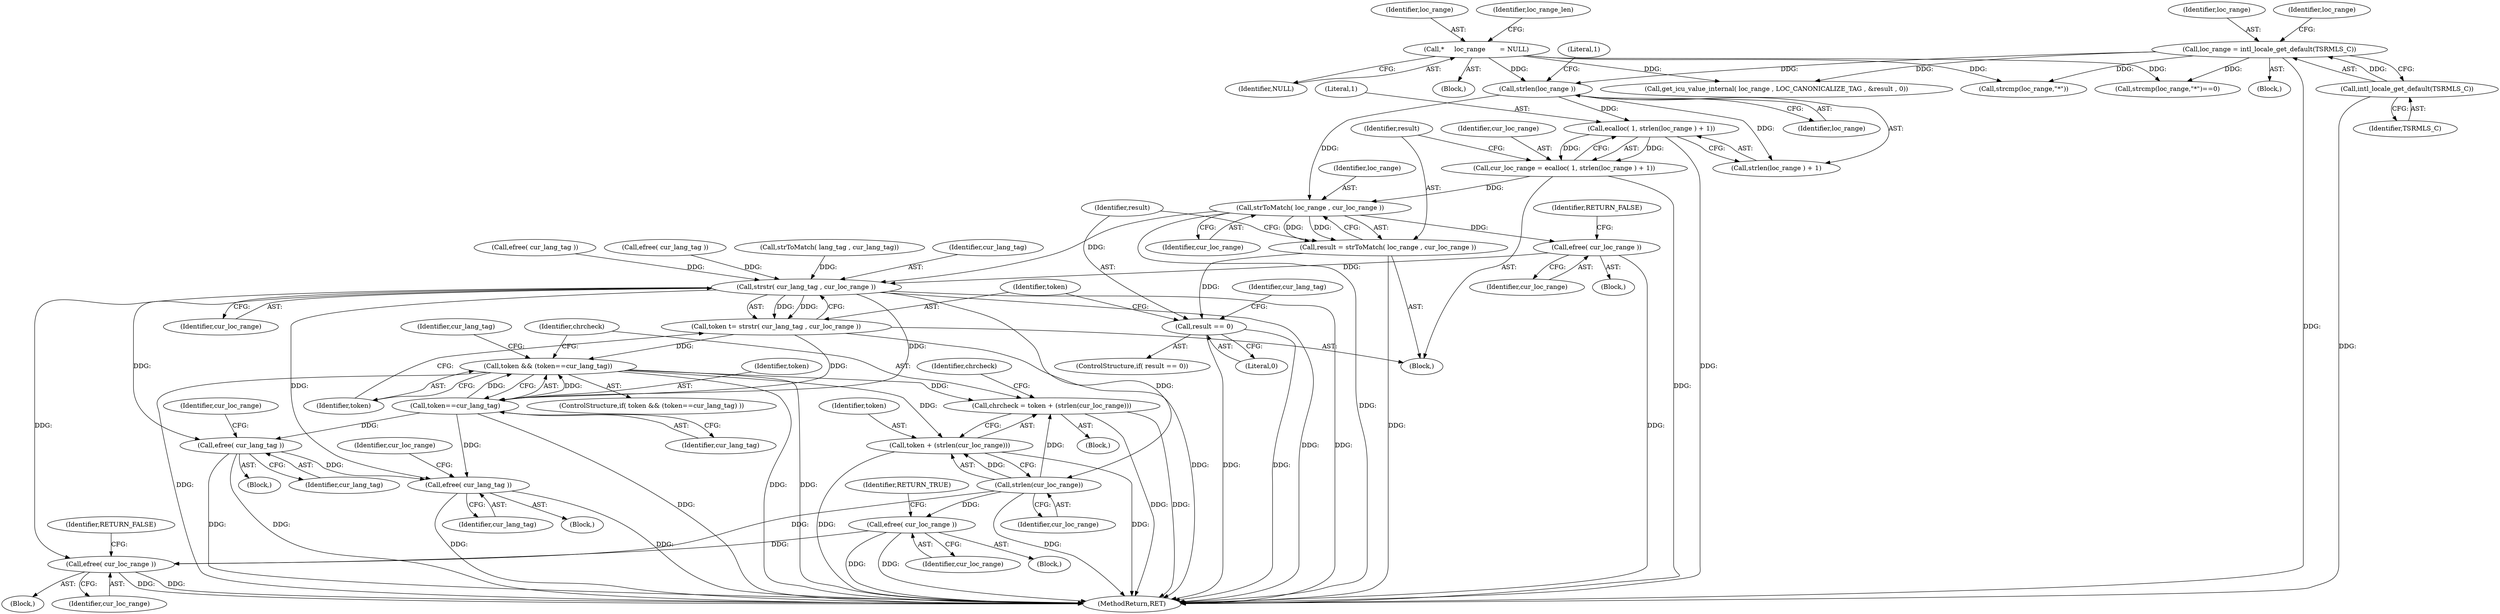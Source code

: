 digraph "0_php-src_97eff7eb57fc2320c267a949cffd622c38712484?w=1_10@API" {
"1000361" [label="(Call,ecalloc( 1, strlen(loc_range ) + 1))"];
"1000364" [label="(Call,strlen(loc_range ))"];
"1000124" [label="(Call,*     loc_range       = NULL)"];
"1000174" [label="(Call,loc_range = intl_locale_get_default(TSRMLS_C))"];
"1000176" [label="(Call,intl_locale_get_default(TSRMLS_C))"];
"1000359" [label="(Call,cur_loc_range = ecalloc( 1, strlen(loc_range ) + 1))"];
"1000369" [label="(Call,strToMatch( loc_range , cur_loc_range ))"];
"1000367" [label="(Call,result = strToMatch( loc_range , cur_loc_range ))"];
"1000373" [label="(Call,result == 0)"];
"1000379" [label="(Call,efree( cur_loc_range ))"];
"1000384" [label="(Call,strstr( cur_lang_tag , cur_loc_range ))"];
"1000382" [label="(Call,token \t= strstr( cur_lang_tag , cur_loc_range ))"];
"1000388" [label="(Call,token && (token==cur_lang_tag))"];
"1000394" [label="(Call,chrcheck = token + (strlen(cur_loc_range)))"];
"1000396" [label="(Call,token + (strlen(cur_loc_range)))"];
"1000390" [label="(Call,token==cur_lang_tag)"];
"1000412" [label="(Call,efree( cur_lang_tag ))"];
"1000423" [label="(Call,efree( cur_lang_tag ))"];
"1000398" [label="(Call,strlen(cur_loc_range))"];
"1000417" [label="(Call,efree( cur_loc_range ))"];
"1000428" [label="(Call,efree( cur_loc_range ))"];
"1000394" [label="(Call,chrcheck = token + (strlen(cur_loc_range)))"];
"1000174" [label="(Call,loc_range = intl_locale_get_default(TSRMLS_C))"];
"1000377" [label="(Call,efree( cur_lang_tag ))"];
"1000392" [label="(Identifier,cur_lang_tag)"];
"1000382" [label="(Call,token \t= strstr( cur_lang_tag , cur_loc_range ))"];
"1000397" [label="(Identifier,token)"];
"1000424" [label="(Identifier,cur_lang_tag)"];
"1000418" [label="(Identifier,cur_loc_range)"];
"1000419" [label="(Identifier,RETURN_TRUE)"];
"1000431" [label="(MethodReturn,RET)"];
"1000175" [label="(Identifier,loc_range)"];
"1000126" [label="(Identifier,NULL)"];
"1000369" [label="(Call,strToMatch( loc_range , cur_loc_range ))"];
"1000412" [label="(Call,efree( cur_lang_tag ))"];
"1000387" [label="(ControlStructure,if( token && (token==cur_lang_tag) ))"];
"1000416" [label="(Block,)"];
"1000384" [label="(Call,strstr( cur_lang_tag , cur_loc_range ))"];
"1000373" [label="(Call,result == 0)"];
"1000422" [label="(Block,)"];
"1000398" [label="(Call,strlen(cur_loc_range))"];
"1000426" [label="(Identifier,cur_loc_range)"];
"1000364" [label="(Call,strlen(loc_range ))"];
"1000388" [label="(Call,token && (token==cur_lang_tag))"];
"1000361" [label="(Call,ecalloc( 1, strlen(loc_range ) + 1))"];
"1000427" [label="(Block,)"];
"1000372" [label="(ControlStructure,if( result == 0))"];
"1000381" [label="(Identifier,RETURN_FALSE)"];
"1000417" [label="(Call,efree( cur_loc_range ))"];
"1000404" [label="(Identifier,chrcheck)"];
"1000177" [label="(Identifier,TSRMLS_C)"];
"1000379" [label="(Call,efree( cur_loc_range ))"];
"1000179" [label="(Call,strcmp(loc_range,\"*\")==0)"];
"1000370" [label="(Identifier,loc_range)"];
"1000383" [label="(Identifier,token)"];
"1000411" [label="(Block,)"];
"1000181" [label="(Identifier,loc_range)"];
"1000348" [label="(Call,strToMatch( lang_tag , cur_lang_tag))"];
"1000380" [label="(Identifier,cur_loc_range)"];
"1000386" [label="(Identifier,cur_loc_range)"];
"1000415" [label="(Identifier,cur_loc_range)"];
"1000363" [label="(Call,strlen(loc_range ) + 1)"];
"1000429" [label="(Identifier,cur_loc_range)"];
"1000191" [label="(Call,get_icu_value_internal( loc_range , LOC_CANONICALIZE_TAG , &result , 0))"];
"1000378" [label="(Identifier,cur_lang_tag)"];
"1000428" [label="(Call,efree( cur_loc_range ))"];
"1000413" [label="(Identifier,cur_lang_tag)"];
"1000421" [label="(Identifier,cur_lang_tag)"];
"1000375" [label="(Literal,0)"];
"1000125" [label="(Identifier,loc_range)"];
"1000362" [label="(Literal,1)"];
"1000399" [label="(Identifier,cur_loc_range)"];
"1000337" [label="(Block,)"];
"1000390" [label="(Call,token==cur_lang_tag)"];
"1000396" [label="(Call,token + (strlen(cur_loc_range)))"];
"1000371" [label="(Identifier,cur_loc_range)"];
"1000114" [label="(Block,)"];
"1000366" [label="(Literal,1)"];
"1000173" [label="(Block,)"];
"1000385" [label="(Identifier,cur_lang_tag)"];
"1000393" [label="(Block,)"];
"1000176" [label="(Call,intl_locale_get_default(TSRMLS_C))"];
"1000359" [label="(Call,cur_loc_range = ecalloc( 1, strlen(loc_range ) + 1))"];
"1000129" [label="(Identifier,loc_range_len)"];
"1000376" [label="(Block,)"];
"1000180" [label="(Call,strcmp(loc_range,\"*\"))"];
"1000368" [label="(Identifier,result)"];
"1000423" [label="(Call,efree( cur_lang_tag ))"];
"1000374" [label="(Identifier,result)"];
"1000367" [label="(Call,result = strToMatch( loc_range , cur_loc_range ))"];
"1000389" [label="(Identifier,token)"];
"1000365" [label="(Identifier,loc_range)"];
"1000391" [label="(Identifier,token)"];
"1000356" [label="(Call,efree( cur_lang_tag ))"];
"1000124" [label="(Call,*     loc_range       = NULL)"];
"1000395" [label="(Identifier,chrcheck)"];
"1000430" [label="(Identifier,RETURN_FALSE)"];
"1000360" [label="(Identifier,cur_loc_range)"];
"1000361" -> "1000359"  [label="AST: "];
"1000361" -> "1000363"  [label="CFG: "];
"1000362" -> "1000361"  [label="AST: "];
"1000363" -> "1000361"  [label="AST: "];
"1000359" -> "1000361"  [label="CFG: "];
"1000361" -> "1000431"  [label="DDG: "];
"1000361" -> "1000359"  [label="DDG: "];
"1000361" -> "1000359"  [label="DDG: "];
"1000364" -> "1000361"  [label="DDG: "];
"1000364" -> "1000363"  [label="AST: "];
"1000364" -> "1000365"  [label="CFG: "];
"1000365" -> "1000364"  [label="AST: "];
"1000366" -> "1000364"  [label="CFG: "];
"1000364" -> "1000363"  [label="DDG: "];
"1000124" -> "1000364"  [label="DDG: "];
"1000174" -> "1000364"  [label="DDG: "];
"1000364" -> "1000369"  [label="DDG: "];
"1000124" -> "1000114"  [label="AST: "];
"1000124" -> "1000126"  [label="CFG: "];
"1000125" -> "1000124"  [label="AST: "];
"1000126" -> "1000124"  [label="AST: "];
"1000129" -> "1000124"  [label="CFG: "];
"1000124" -> "1000179"  [label="DDG: "];
"1000124" -> "1000180"  [label="DDG: "];
"1000124" -> "1000191"  [label="DDG: "];
"1000174" -> "1000173"  [label="AST: "];
"1000174" -> "1000176"  [label="CFG: "];
"1000175" -> "1000174"  [label="AST: "];
"1000176" -> "1000174"  [label="AST: "];
"1000181" -> "1000174"  [label="CFG: "];
"1000174" -> "1000431"  [label="DDG: "];
"1000176" -> "1000174"  [label="DDG: "];
"1000174" -> "1000179"  [label="DDG: "];
"1000174" -> "1000180"  [label="DDG: "];
"1000174" -> "1000191"  [label="DDG: "];
"1000176" -> "1000177"  [label="CFG: "];
"1000177" -> "1000176"  [label="AST: "];
"1000176" -> "1000431"  [label="DDG: "];
"1000359" -> "1000337"  [label="AST: "];
"1000360" -> "1000359"  [label="AST: "];
"1000368" -> "1000359"  [label="CFG: "];
"1000359" -> "1000431"  [label="DDG: "];
"1000359" -> "1000369"  [label="DDG: "];
"1000369" -> "1000367"  [label="AST: "];
"1000369" -> "1000371"  [label="CFG: "];
"1000370" -> "1000369"  [label="AST: "];
"1000371" -> "1000369"  [label="AST: "];
"1000367" -> "1000369"  [label="CFG: "];
"1000369" -> "1000431"  [label="DDG: "];
"1000369" -> "1000367"  [label="DDG: "];
"1000369" -> "1000367"  [label="DDG: "];
"1000369" -> "1000379"  [label="DDG: "];
"1000369" -> "1000384"  [label="DDG: "];
"1000367" -> "1000337"  [label="AST: "];
"1000368" -> "1000367"  [label="AST: "];
"1000374" -> "1000367"  [label="CFG: "];
"1000367" -> "1000431"  [label="DDG: "];
"1000367" -> "1000373"  [label="DDG: "];
"1000373" -> "1000372"  [label="AST: "];
"1000373" -> "1000375"  [label="CFG: "];
"1000374" -> "1000373"  [label="AST: "];
"1000375" -> "1000373"  [label="AST: "];
"1000378" -> "1000373"  [label="CFG: "];
"1000383" -> "1000373"  [label="CFG: "];
"1000373" -> "1000431"  [label="DDG: "];
"1000373" -> "1000431"  [label="DDG: "];
"1000379" -> "1000376"  [label="AST: "];
"1000379" -> "1000380"  [label="CFG: "];
"1000380" -> "1000379"  [label="AST: "];
"1000381" -> "1000379"  [label="CFG: "];
"1000379" -> "1000431"  [label="DDG: "];
"1000379" -> "1000384"  [label="DDG: "];
"1000384" -> "1000382"  [label="AST: "];
"1000384" -> "1000386"  [label="CFG: "];
"1000385" -> "1000384"  [label="AST: "];
"1000386" -> "1000384"  [label="AST: "];
"1000382" -> "1000384"  [label="CFG: "];
"1000384" -> "1000431"  [label="DDG: "];
"1000384" -> "1000431"  [label="DDG: "];
"1000384" -> "1000382"  [label="DDG: "];
"1000384" -> "1000382"  [label="DDG: "];
"1000356" -> "1000384"  [label="DDG: "];
"1000348" -> "1000384"  [label="DDG: "];
"1000377" -> "1000384"  [label="DDG: "];
"1000384" -> "1000390"  [label="DDG: "];
"1000384" -> "1000398"  [label="DDG: "];
"1000384" -> "1000412"  [label="DDG: "];
"1000384" -> "1000423"  [label="DDG: "];
"1000384" -> "1000428"  [label="DDG: "];
"1000382" -> "1000337"  [label="AST: "];
"1000383" -> "1000382"  [label="AST: "];
"1000389" -> "1000382"  [label="CFG: "];
"1000382" -> "1000431"  [label="DDG: "];
"1000382" -> "1000388"  [label="DDG: "];
"1000382" -> "1000390"  [label="DDG: "];
"1000388" -> "1000387"  [label="AST: "];
"1000388" -> "1000389"  [label="CFG: "];
"1000388" -> "1000390"  [label="CFG: "];
"1000389" -> "1000388"  [label="AST: "];
"1000390" -> "1000388"  [label="AST: "];
"1000395" -> "1000388"  [label="CFG: "];
"1000421" -> "1000388"  [label="CFG: "];
"1000388" -> "1000431"  [label="DDG: "];
"1000388" -> "1000431"  [label="DDG: "];
"1000388" -> "1000431"  [label="DDG: "];
"1000390" -> "1000388"  [label="DDG: "];
"1000390" -> "1000388"  [label="DDG: "];
"1000388" -> "1000394"  [label="DDG: "];
"1000388" -> "1000396"  [label="DDG: "];
"1000394" -> "1000393"  [label="AST: "];
"1000394" -> "1000396"  [label="CFG: "];
"1000395" -> "1000394"  [label="AST: "];
"1000396" -> "1000394"  [label="AST: "];
"1000404" -> "1000394"  [label="CFG: "];
"1000394" -> "1000431"  [label="DDG: "];
"1000394" -> "1000431"  [label="DDG: "];
"1000398" -> "1000394"  [label="DDG: "];
"1000396" -> "1000398"  [label="CFG: "];
"1000397" -> "1000396"  [label="AST: "];
"1000398" -> "1000396"  [label="AST: "];
"1000396" -> "1000431"  [label="DDG: "];
"1000396" -> "1000431"  [label="DDG: "];
"1000398" -> "1000396"  [label="DDG: "];
"1000390" -> "1000392"  [label="CFG: "];
"1000391" -> "1000390"  [label="AST: "];
"1000392" -> "1000390"  [label="AST: "];
"1000390" -> "1000431"  [label="DDG: "];
"1000390" -> "1000412"  [label="DDG: "];
"1000390" -> "1000423"  [label="DDG: "];
"1000412" -> "1000411"  [label="AST: "];
"1000412" -> "1000413"  [label="CFG: "];
"1000413" -> "1000412"  [label="AST: "];
"1000415" -> "1000412"  [label="CFG: "];
"1000412" -> "1000431"  [label="DDG: "];
"1000412" -> "1000431"  [label="DDG: "];
"1000412" -> "1000423"  [label="DDG: "];
"1000423" -> "1000422"  [label="AST: "];
"1000423" -> "1000424"  [label="CFG: "];
"1000424" -> "1000423"  [label="AST: "];
"1000426" -> "1000423"  [label="CFG: "];
"1000423" -> "1000431"  [label="DDG: "];
"1000423" -> "1000431"  [label="DDG: "];
"1000398" -> "1000399"  [label="CFG: "];
"1000399" -> "1000398"  [label="AST: "];
"1000398" -> "1000431"  [label="DDG: "];
"1000398" -> "1000417"  [label="DDG: "];
"1000398" -> "1000428"  [label="DDG: "];
"1000417" -> "1000416"  [label="AST: "];
"1000417" -> "1000418"  [label="CFG: "];
"1000418" -> "1000417"  [label="AST: "];
"1000419" -> "1000417"  [label="CFG: "];
"1000417" -> "1000431"  [label="DDG: "];
"1000417" -> "1000431"  [label="DDG: "];
"1000417" -> "1000428"  [label="DDG: "];
"1000428" -> "1000427"  [label="AST: "];
"1000428" -> "1000429"  [label="CFG: "];
"1000429" -> "1000428"  [label="AST: "];
"1000430" -> "1000428"  [label="CFG: "];
"1000428" -> "1000431"  [label="DDG: "];
"1000428" -> "1000431"  [label="DDG: "];
}
